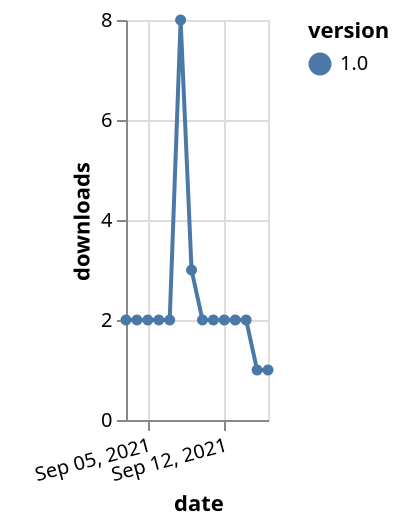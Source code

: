 {"$schema": "https://vega.github.io/schema/vega-lite/v5.json", "description": "A simple bar chart with embedded data.", "data": {"values": [{"date": "2021-09-03", "total": 1099, "delta": 2, "version": "1.0"}, {"date": "2021-09-04", "total": 1101, "delta": 2, "version": "1.0"}, {"date": "2021-09-05", "total": 1103, "delta": 2, "version": "1.0"}, {"date": "2021-09-06", "total": 1105, "delta": 2, "version": "1.0"}, {"date": "2021-09-07", "total": 1107, "delta": 2, "version": "1.0"}, {"date": "2021-09-08", "total": 1115, "delta": 8, "version": "1.0"}, {"date": "2021-09-09", "total": 1118, "delta": 3, "version": "1.0"}, {"date": "2021-09-10", "total": 1120, "delta": 2, "version": "1.0"}, {"date": "2021-09-11", "total": 1122, "delta": 2, "version": "1.0"}, {"date": "2021-09-12", "total": 1124, "delta": 2, "version": "1.0"}, {"date": "2021-09-13", "total": 1126, "delta": 2, "version": "1.0"}, {"date": "2021-09-14", "total": 1128, "delta": 2, "version": "1.0"}, {"date": "2021-09-15", "total": 1129, "delta": 1, "version": "1.0"}, {"date": "2021-09-16", "total": 1130, "delta": 1, "version": "1.0"}]}, "width": "container", "mark": {"type": "line", "point": {"filled": true}}, "encoding": {"x": {"field": "date", "type": "temporal", "timeUnit": "yearmonthdate", "title": "date", "axis": {"labelAngle": -15}}, "y": {"field": "delta", "type": "quantitative", "title": "downloads"}, "color": {"field": "version", "type": "nominal"}, "tooltip": {"field": "delta"}}}